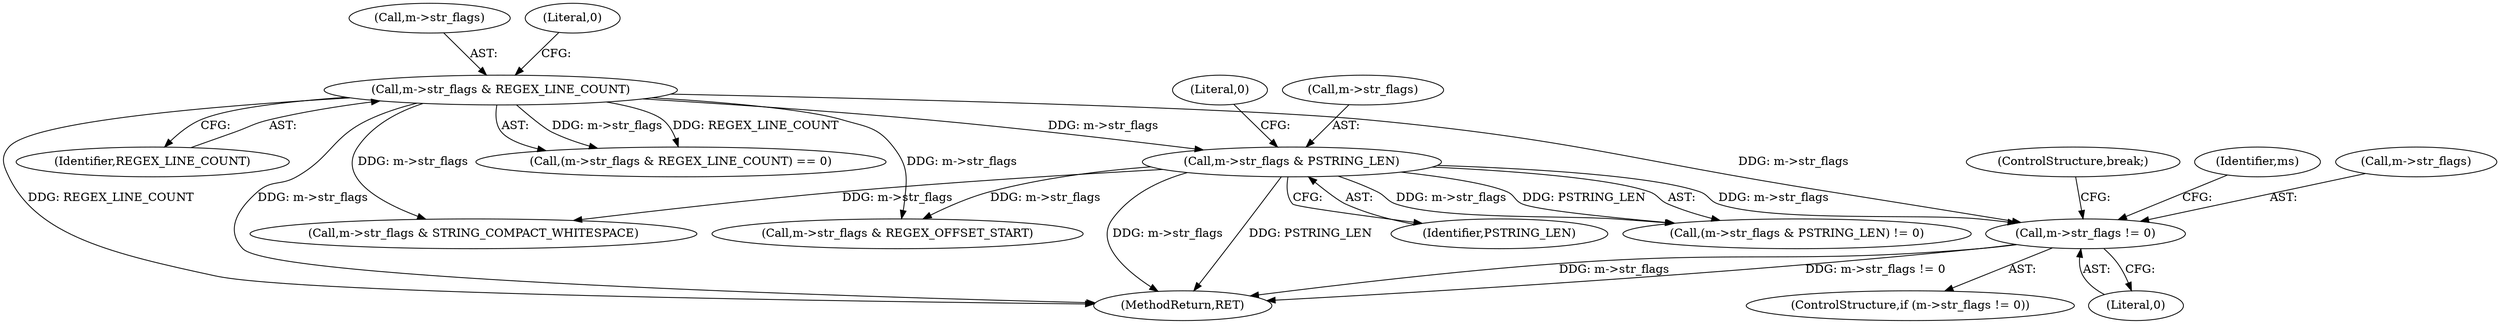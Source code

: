 digraph "0_file_4a284c89d6ef11aca34da65da7d673050a5ea320_0@pointer" {
"1000157" [label="(Call,m->str_flags != 0)"];
"1000136" [label="(Call,m->str_flags & PSTRING_LEN)"];
"1000123" [label="(Call,m->str_flags & REGEX_LINE_COUNT)"];
"1000136" [label="(Call,m->str_flags & PSTRING_LEN)"];
"1000156" [label="(ControlStructure,if (m->str_flags != 0))"];
"1000158" [label="(Call,m->str_flags)"];
"1000141" [label="(Literal,0)"];
"1000169" [label="(ControlStructure,break;)"];
"1000124" [label="(Call,m->str_flags)"];
"1000161" [label="(Literal,0)"];
"1000213" [label="(Call,m->str_flags & STRING_COMPACT_WHITESPACE)"];
"1000128" [label="(Literal,0)"];
"1000140" [label="(Identifier,PSTRING_LEN)"];
"1000137" [label="(Call,m->str_flags)"];
"1000127" [label="(Identifier,REGEX_LINE_COUNT)"];
"1000164" [label="(Identifier,ms)"];
"1000256" [label="(MethodReturn,RET)"];
"1000135" [label="(Call,(m->str_flags & PSTRING_LEN) != 0)"];
"1000122" [label="(Call,(m->str_flags & REGEX_LINE_COUNT) == 0)"];
"1000157" [label="(Call,m->str_flags != 0)"];
"1000174" [label="(Call,m->str_flags & REGEX_OFFSET_START)"];
"1000123" [label="(Call,m->str_flags & REGEX_LINE_COUNT)"];
"1000157" -> "1000156"  [label="AST: "];
"1000157" -> "1000161"  [label="CFG: "];
"1000158" -> "1000157"  [label="AST: "];
"1000161" -> "1000157"  [label="AST: "];
"1000164" -> "1000157"  [label="CFG: "];
"1000169" -> "1000157"  [label="CFG: "];
"1000157" -> "1000256"  [label="DDG: m->str_flags != 0"];
"1000157" -> "1000256"  [label="DDG: m->str_flags"];
"1000136" -> "1000157"  [label="DDG: m->str_flags"];
"1000123" -> "1000157"  [label="DDG: m->str_flags"];
"1000136" -> "1000135"  [label="AST: "];
"1000136" -> "1000140"  [label="CFG: "];
"1000137" -> "1000136"  [label="AST: "];
"1000140" -> "1000136"  [label="AST: "];
"1000141" -> "1000136"  [label="CFG: "];
"1000136" -> "1000256"  [label="DDG: PSTRING_LEN"];
"1000136" -> "1000256"  [label="DDG: m->str_flags"];
"1000136" -> "1000135"  [label="DDG: m->str_flags"];
"1000136" -> "1000135"  [label="DDG: PSTRING_LEN"];
"1000123" -> "1000136"  [label="DDG: m->str_flags"];
"1000136" -> "1000174"  [label="DDG: m->str_flags"];
"1000136" -> "1000213"  [label="DDG: m->str_flags"];
"1000123" -> "1000122"  [label="AST: "];
"1000123" -> "1000127"  [label="CFG: "];
"1000124" -> "1000123"  [label="AST: "];
"1000127" -> "1000123"  [label="AST: "];
"1000128" -> "1000123"  [label="CFG: "];
"1000123" -> "1000256"  [label="DDG: REGEX_LINE_COUNT"];
"1000123" -> "1000256"  [label="DDG: m->str_flags"];
"1000123" -> "1000122"  [label="DDG: m->str_flags"];
"1000123" -> "1000122"  [label="DDG: REGEX_LINE_COUNT"];
"1000123" -> "1000174"  [label="DDG: m->str_flags"];
"1000123" -> "1000213"  [label="DDG: m->str_flags"];
}
